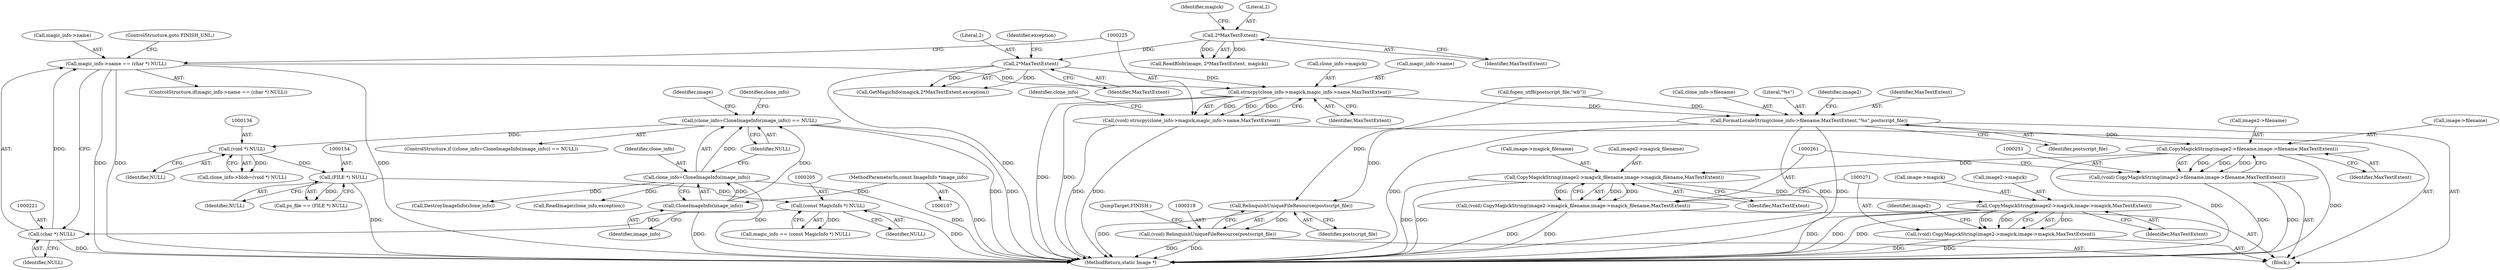 digraph "1_ImageMagick_d23beebe7b1179fb75db1e85fbca3100e49593d9@del" {
"1000226" [label="(Call,strncpy(clone_info->magick,magic_info->name,MaxTextExtent))"];
"1000216" [label="(Call,magic_info->name == (char *) NULL)"];
"1000220" [label="(Call,(char *) NULL)"];
"1000204" [label="(Call,(const MagicInfo *) NULL)"];
"1000153" [label="(Call,(FILE *) NULL)"];
"1000133" [label="(Call,(void *) NULL)"];
"1000121" [label="(Call,(clone_info=CloneImageInfo(image_info)) == NULL)"];
"1000122" [label="(Call,clone_info=CloneImageInfo(image_info))"];
"1000124" [label="(Call,CloneImageInfo(image_info))"];
"1000109" [label="(MethodParameterIn,const ImageInfo *image_info)"];
"1000197" [label="(Call,2*MaxTextExtent)"];
"1000167" [label="(Call,2*MaxTextExtent)"];
"1000224" [label="(Call,(void) strncpy(clone_info->magick,magic_info->name,MaxTextExtent))"];
"1000234" [label="(Call,FormatLocaleString(clone_info->filename,MaxTextExtent,\"%s\",postscript_file))"];
"1000252" [label="(Call,CopyMagickString(image2->filename,image->filename,MaxTextExtent))"];
"1000250" [label="(Call,(void) CopyMagickString(image2->filename,image->filename,MaxTextExtent))"];
"1000262" [label="(Call,CopyMagickString(image2->magick_filename,image->magick_filename,MaxTextExtent))"];
"1000260" [label="(Call,(void) CopyMagickString(image2->magick_filename,image->magick_filename,MaxTextExtent))"];
"1000272" [label="(Call,CopyMagickString(image2->magick,image->magick,MaxTextExtent))"];
"1000270" [label="(Call,(void) CopyMagickString(image2->magick,image->magick,MaxTextExtent))"];
"1000319" [label="(Call,RelinquishUniqueFileResource(postscript_file))"];
"1000317" [label="(Call,(void) RelinquishUniqueFileResource(postscript_file))"];
"1000234" [label="(Call,FormatLocaleString(clone_info->filename,MaxTextExtent,\"%s\",postscript_file))"];
"1000197" [label="(Call,2*MaxTextExtent)"];
"1000260" [label="(Call,(void) CopyMagickString(image2->magick_filename,image->magick_filename,MaxTextExtent))"];
"1000199" [label="(Identifier,MaxTextExtent)"];
"1000220" [label="(Call,(char *) NULL)"];
"1000233" [label="(Identifier,MaxTextExtent)"];
"1000204" [label="(Call,(const MagicInfo *) NULL)"];
"1000122" [label="(Call,clone_info=CloneImageInfo(image_info))"];
"1000322" [label="(Call,DestroyImageInfo(clone_info))"];
"1000198" [label="(Literal,2)"];
"1000200" [label="(Identifier,exception)"];
"1000121" [label="(Call,(clone_info=CloneImageInfo(image_info)) == NULL)"];
"1000253" [label="(Call,image2->filename)"];
"1000256" [label="(Call,image->filename)"];
"1000276" [label="(Call,image->magick)"];
"1000147" [label="(Call,fopen_utf8(postscript_file,\"wb\"))"];
"1000109" [label="(MethodParameterIn,const ImageInfo *image_info)"];
"1000238" [label="(Identifier,MaxTextExtent)"];
"1000135" [label="(Identifier,NULL)"];
"1000217" [label="(Call,magic_info->name)"];
"1000151" [label="(Call,ps_file == (FILE *) NULL)"];
"1000272" [label="(Call,CopyMagickString(image2->magick,image->magick,MaxTextExtent))"];
"1000224" [label="(Call,(void) strncpy(clone_info->magick,magic_info->name,MaxTextExtent))"];
"1000321" [label="(JumpTarget,FINISH:)"];
"1000222" [label="(Identifier,NULL)"];
"1000133" [label="(Call,(void *) NULL)"];
"1000165" [label="(Call,ReadBlob(image, 2*MaxTextExtent, magick))"];
"1000240" [label="(Identifier,postscript_file)"];
"1000216" [label="(Call,magic_info->name == (char *) NULL)"];
"1000131" [label="(Identifier,clone_info)"];
"1000243" [label="(Call,ReadImage(clone_info,exception))"];
"1000270" [label="(Call,(void) CopyMagickString(image2->magick,image->magick,MaxTextExtent))"];
"1000279" [label="(Identifier,MaxTextExtent)"];
"1000320" [label="(Identifier,postscript_file)"];
"1000113" [label="(Block,)"];
"1000269" [label="(Identifier,MaxTextExtent)"];
"1000273" [label="(Call,image2->magick)"];
"1000169" [label="(Identifier,MaxTextExtent)"];
"1000129" [label="(Call,clone_info->blob=(void *) NULL)"];
"1000252" [label="(Call,CopyMagickString(image2->filename,image->filename,MaxTextExtent))"];
"1000223" [label="(ControlStructure,goto FINISH_UNL;)"];
"1000120" [label="(ControlStructure,if ((clone_info=CloneImageInfo(image_info)) == NULL))"];
"1000170" [label="(Identifier,magick)"];
"1000317" [label="(Call,(void) RelinquishUniqueFileResource(postscript_file))"];
"1000123" [label="(Identifier,clone_info)"];
"1000195" [label="(Call,GetMagicInfo(magick,2*MaxTextExtent,exception))"];
"1000319" [label="(Call,RelinquishUniqueFileResource(postscript_file))"];
"1000326" [label="(MethodReturn,static Image *)"];
"1000282" [label="(Identifier,image2)"];
"1000262" [label="(Call,CopyMagickString(image2->magick_filename,image->magick_filename,MaxTextExtent))"];
"1000259" [label="(Identifier,MaxTextExtent)"];
"1000126" [label="(Identifier,NULL)"];
"1000250" [label="(Call,(void) CopyMagickString(image2->filename,image->filename,MaxTextExtent))"];
"1000266" [label="(Call,image->magick_filename)"];
"1000235" [label="(Call,clone_info->filename)"];
"1000125" [label="(Identifier,image_info)"];
"1000124" [label="(Call,CloneImageInfo(image_info))"];
"1000202" [label="(Call,magic_info == (const MagicInfo *) NULL)"];
"1000226" [label="(Call,strncpy(clone_info->magick,magic_info->name,MaxTextExtent))"];
"1000128" [label="(Identifier,image)"];
"1000215" [label="(ControlStructure,if(magic_info->name == (char *) NULL))"];
"1000167" [label="(Call,2*MaxTextExtent)"];
"1000239" [label="(Literal,\"%s\")"];
"1000242" [label="(Identifier,image2)"];
"1000263" [label="(Call,image2->magick_filename)"];
"1000168" [label="(Literal,2)"];
"1000206" [label="(Identifier,NULL)"];
"1000153" [label="(Call,(FILE *) NULL)"];
"1000227" [label="(Call,clone_info->magick)"];
"1000155" [label="(Identifier,NULL)"];
"1000236" [label="(Identifier,clone_info)"];
"1000230" [label="(Call,magic_info->name)"];
"1000226" -> "1000224"  [label="AST: "];
"1000226" -> "1000233"  [label="CFG: "];
"1000227" -> "1000226"  [label="AST: "];
"1000230" -> "1000226"  [label="AST: "];
"1000233" -> "1000226"  [label="AST: "];
"1000224" -> "1000226"  [label="CFG: "];
"1000226" -> "1000326"  [label="DDG: "];
"1000226" -> "1000326"  [label="DDG: "];
"1000226" -> "1000224"  [label="DDG: "];
"1000226" -> "1000224"  [label="DDG: "];
"1000226" -> "1000224"  [label="DDG: "];
"1000216" -> "1000226"  [label="DDG: "];
"1000197" -> "1000226"  [label="DDG: "];
"1000226" -> "1000234"  [label="DDG: "];
"1000216" -> "1000215"  [label="AST: "];
"1000216" -> "1000220"  [label="CFG: "];
"1000217" -> "1000216"  [label="AST: "];
"1000220" -> "1000216"  [label="AST: "];
"1000223" -> "1000216"  [label="CFG: "];
"1000225" -> "1000216"  [label="CFG: "];
"1000216" -> "1000326"  [label="DDG: "];
"1000216" -> "1000326"  [label="DDG: "];
"1000216" -> "1000326"  [label="DDG: "];
"1000220" -> "1000216"  [label="DDG: "];
"1000220" -> "1000222"  [label="CFG: "];
"1000221" -> "1000220"  [label="AST: "];
"1000222" -> "1000220"  [label="AST: "];
"1000220" -> "1000326"  [label="DDG: "];
"1000204" -> "1000220"  [label="DDG: "];
"1000204" -> "1000202"  [label="AST: "];
"1000204" -> "1000206"  [label="CFG: "];
"1000205" -> "1000204"  [label="AST: "];
"1000206" -> "1000204"  [label="AST: "];
"1000202" -> "1000204"  [label="CFG: "];
"1000204" -> "1000326"  [label="DDG: "];
"1000204" -> "1000202"  [label="DDG: "];
"1000153" -> "1000204"  [label="DDG: "];
"1000153" -> "1000151"  [label="AST: "];
"1000153" -> "1000155"  [label="CFG: "];
"1000154" -> "1000153"  [label="AST: "];
"1000155" -> "1000153"  [label="AST: "];
"1000151" -> "1000153"  [label="CFG: "];
"1000153" -> "1000326"  [label="DDG: "];
"1000153" -> "1000151"  [label="DDG: "];
"1000133" -> "1000153"  [label="DDG: "];
"1000133" -> "1000129"  [label="AST: "];
"1000133" -> "1000135"  [label="CFG: "];
"1000134" -> "1000133"  [label="AST: "];
"1000135" -> "1000133"  [label="AST: "];
"1000129" -> "1000133"  [label="CFG: "];
"1000133" -> "1000129"  [label="DDG: "];
"1000121" -> "1000133"  [label="DDG: "];
"1000121" -> "1000120"  [label="AST: "];
"1000121" -> "1000126"  [label="CFG: "];
"1000122" -> "1000121"  [label="AST: "];
"1000126" -> "1000121"  [label="AST: "];
"1000128" -> "1000121"  [label="CFG: "];
"1000131" -> "1000121"  [label="CFG: "];
"1000121" -> "1000326"  [label="DDG: "];
"1000121" -> "1000326"  [label="DDG: "];
"1000122" -> "1000121"  [label="DDG: "];
"1000124" -> "1000121"  [label="DDG: "];
"1000122" -> "1000124"  [label="CFG: "];
"1000123" -> "1000122"  [label="AST: "];
"1000124" -> "1000122"  [label="AST: "];
"1000126" -> "1000122"  [label="CFG: "];
"1000122" -> "1000326"  [label="DDG: "];
"1000122" -> "1000326"  [label="DDG: "];
"1000124" -> "1000122"  [label="DDG: "];
"1000122" -> "1000243"  [label="DDG: "];
"1000122" -> "1000322"  [label="DDG: "];
"1000124" -> "1000125"  [label="CFG: "];
"1000125" -> "1000124"  [label="AST: "];
"1000124" -> "1000326"  [label="DDG: "];
"1000109" -> "1000124"  [label="DDG: "];
"1000109" -> "1000107"  [label="AST: "];
"1000109" -> "1000326"  [label="DDG: "];
"1000197" -> "1000195"  [label="AST: "];
"1000197" -> "1000199"  [label="CFG: "];
"1000198" -> "1000197"  [label="AST: "];
"1000199" -> "1000197"  [label="AST: "];
"1000200" -> "1000197"  [label="CFG: "];
"1000197" -> "1000326"  [label="DDG: "];
"1000197" -> "1000195"  [label="DDG: "];
"1000197" -> "1000195"  [label="DDG: "];
"1000167" -> "1000197"  [label="DDG: "];
"1000167" -> "1000165"  [label="AST: "];
"1000167" -> "1000169"  [label="CFG: "];
"1000168" -> "1000167"  [label="AST: "];
"1000169" -> "1000167"  [label="AST: "];
"1000170" -> "1000167"  [label="CFG: "];
"1000167" -> "1000165"  [label="DDG: "];
"1000167" -> "1000165"  [label="DDG: "];
"1000224" -> "1000113"  [label="AST: "];
"1000225" -> "1000224"  [label="AST: "];
"1000236" -> "1000224"  [label="CFG: "];
"1000224" -> "1000326"  [label="DDG: "];
"1000224" -> "1000326"  [label="DDG: "];
"1000234" -> "1000113"  [label="AST: "];
"1000234" -> "1000240"  [label="CFG: "];
"1000235" -> "1000234"  [label="AST: "];
"1000238" -> "1000234"  [label="AST: "];
"1000239" -> "1000234"  [label="AST: "];
"1000240" -> "1000234"  [label="AST: "];
"1000242" -> "1000234"  [label="CFG: "];
"1000234" -> "1000326"  [label="DDG: "];
"1000234" -> "1000326"  [label="DDG: "];
"1000234" -> "1000326"  [label="DDG: "];
"1000147" -> "1000234"  [label="DDG: "];
"1000234" -> "1000252"  [label="DDG: "];
"1000234" -> "1000319"  [label="DDG: "];
"1000252" -> "1000250"  [label="AST: "];
"1000252" -> "1000259"  [label="CFG: "];
"1000253" -> "1000252"  [label="AST: "];
"1000256" -> "1000252"  [label="AST: "];
"1000259" -> "1000252"  [label="AST: "];
"1000250" -> "1000252"  [label="CFG: "];
"1000252" -> "1000326"  [label="DDG: "];
"1000252" -> "1000326"  [label="DDG: "];
"1000252" -> "1000250"  [label="DDG: "];
"1000252" -> "1000250"  [label="DDG: "];
"1000252" -> "1000250"  [label="DDG: "];
"1000252" -> "1000262"  [label="DDG: "];
"1000250" -> "1000113"  [label="AST: "];
"1000251" -> "1000250"  [label="AST: "];
"1000261" -> "1000250"  [label="CFG: "];
"1000250" -> "1000326"  [label="DDG: "];
"1000250" -> "1000326"  [label="DDG: "];
"1000262" -> "1000260"  [label="AST: "];
"1000262" -> "1000269"  [label="CFG: "];
"1000263" -> "1000262"  [label="AST: "];
"1000266" -> "1000262"  [label="AST: "];
"1000269" -> "1000262"  [label="AST: "];
"1000260" -> "1000262"  [label="CFG: "];
"1000262" -> "1000326"  [label="DDG: "];
"1000262" -> "1000326"  [label="DDG: "];
"1000262" -> "1000260"  [label="DDG: "];
"1000262" -> "1000260"  [label="DDG: "];
"1000262" -> "1000260"  [label="DDG: "];
"1000262" -> "1000272"  [label="DDG: "];
"1000260" -> "1000113"  [label="AST: "];
"1000261" -> "1000260"  [label="AST: "];
"1000271" -> "1000260"  [label="CFG: "];
"1000260" -> "1000326"  [label="DDG: "];
"1000260" -> "1000326"  [label="DDG: "];
"1000272" -> "1000270"  [label="AST: "];
"1000272" -> "1000279"  [label="CFG: "];
"1000273" -> "1000272"  [label="AST: "];
"1000276" -> "1000272"  [label="AST: "];
"1000279" -> "1000272"  [label="AST: "];
"1000270" -> "1000272"  [label="CFG: "];
"1000272" -> "1000326"  [label="DDG: "];
"1000272" -> "1000326"  [label="DDG: "];
"1000272" -> "1000326"  [label="DDG: "];
"1000272" -> "1000270"  [label="DDG: "];
"1000272" -> "1000270"  [label="DDG: "];
"1000272" -> "1000270"  [label="DDG: "];
"1000270" -> "1000113"  [label="AST: "];
"1000271" -> "1000270"  [label="AST: "];
"1000282" -> "1000270"  [label="CFG: "];
"1000270" -> "1000326"  [label="DDG: "];
"1000270" -> "1000326"  [label="DDG: "];
"1000319" -> "1000317"  [label="AST: "];
"1000319" -> "1000320"  [label="CFG: "];
"1000320" -> "1000319"  [label="AST: "];
"1000317" -> "1000319"  [label="CFG: "];
"1000319" -> "1000326"  [label="DDG: "];
"1000319" -> "1000317"  [label="DDG: "];
"1000147" -> "1000319"  [label="DDG: "];
"1000317" -> "1000113"  [label="AST: "];
"1000318" -> "1000317"  [label="AST: "];
"1000321" -> "1000317"  [label="CFG: "];
"1000317" -> "1000326"  [label="DDG: "];
"1000317" -> "1000326"  [label="DDG: "];
}
